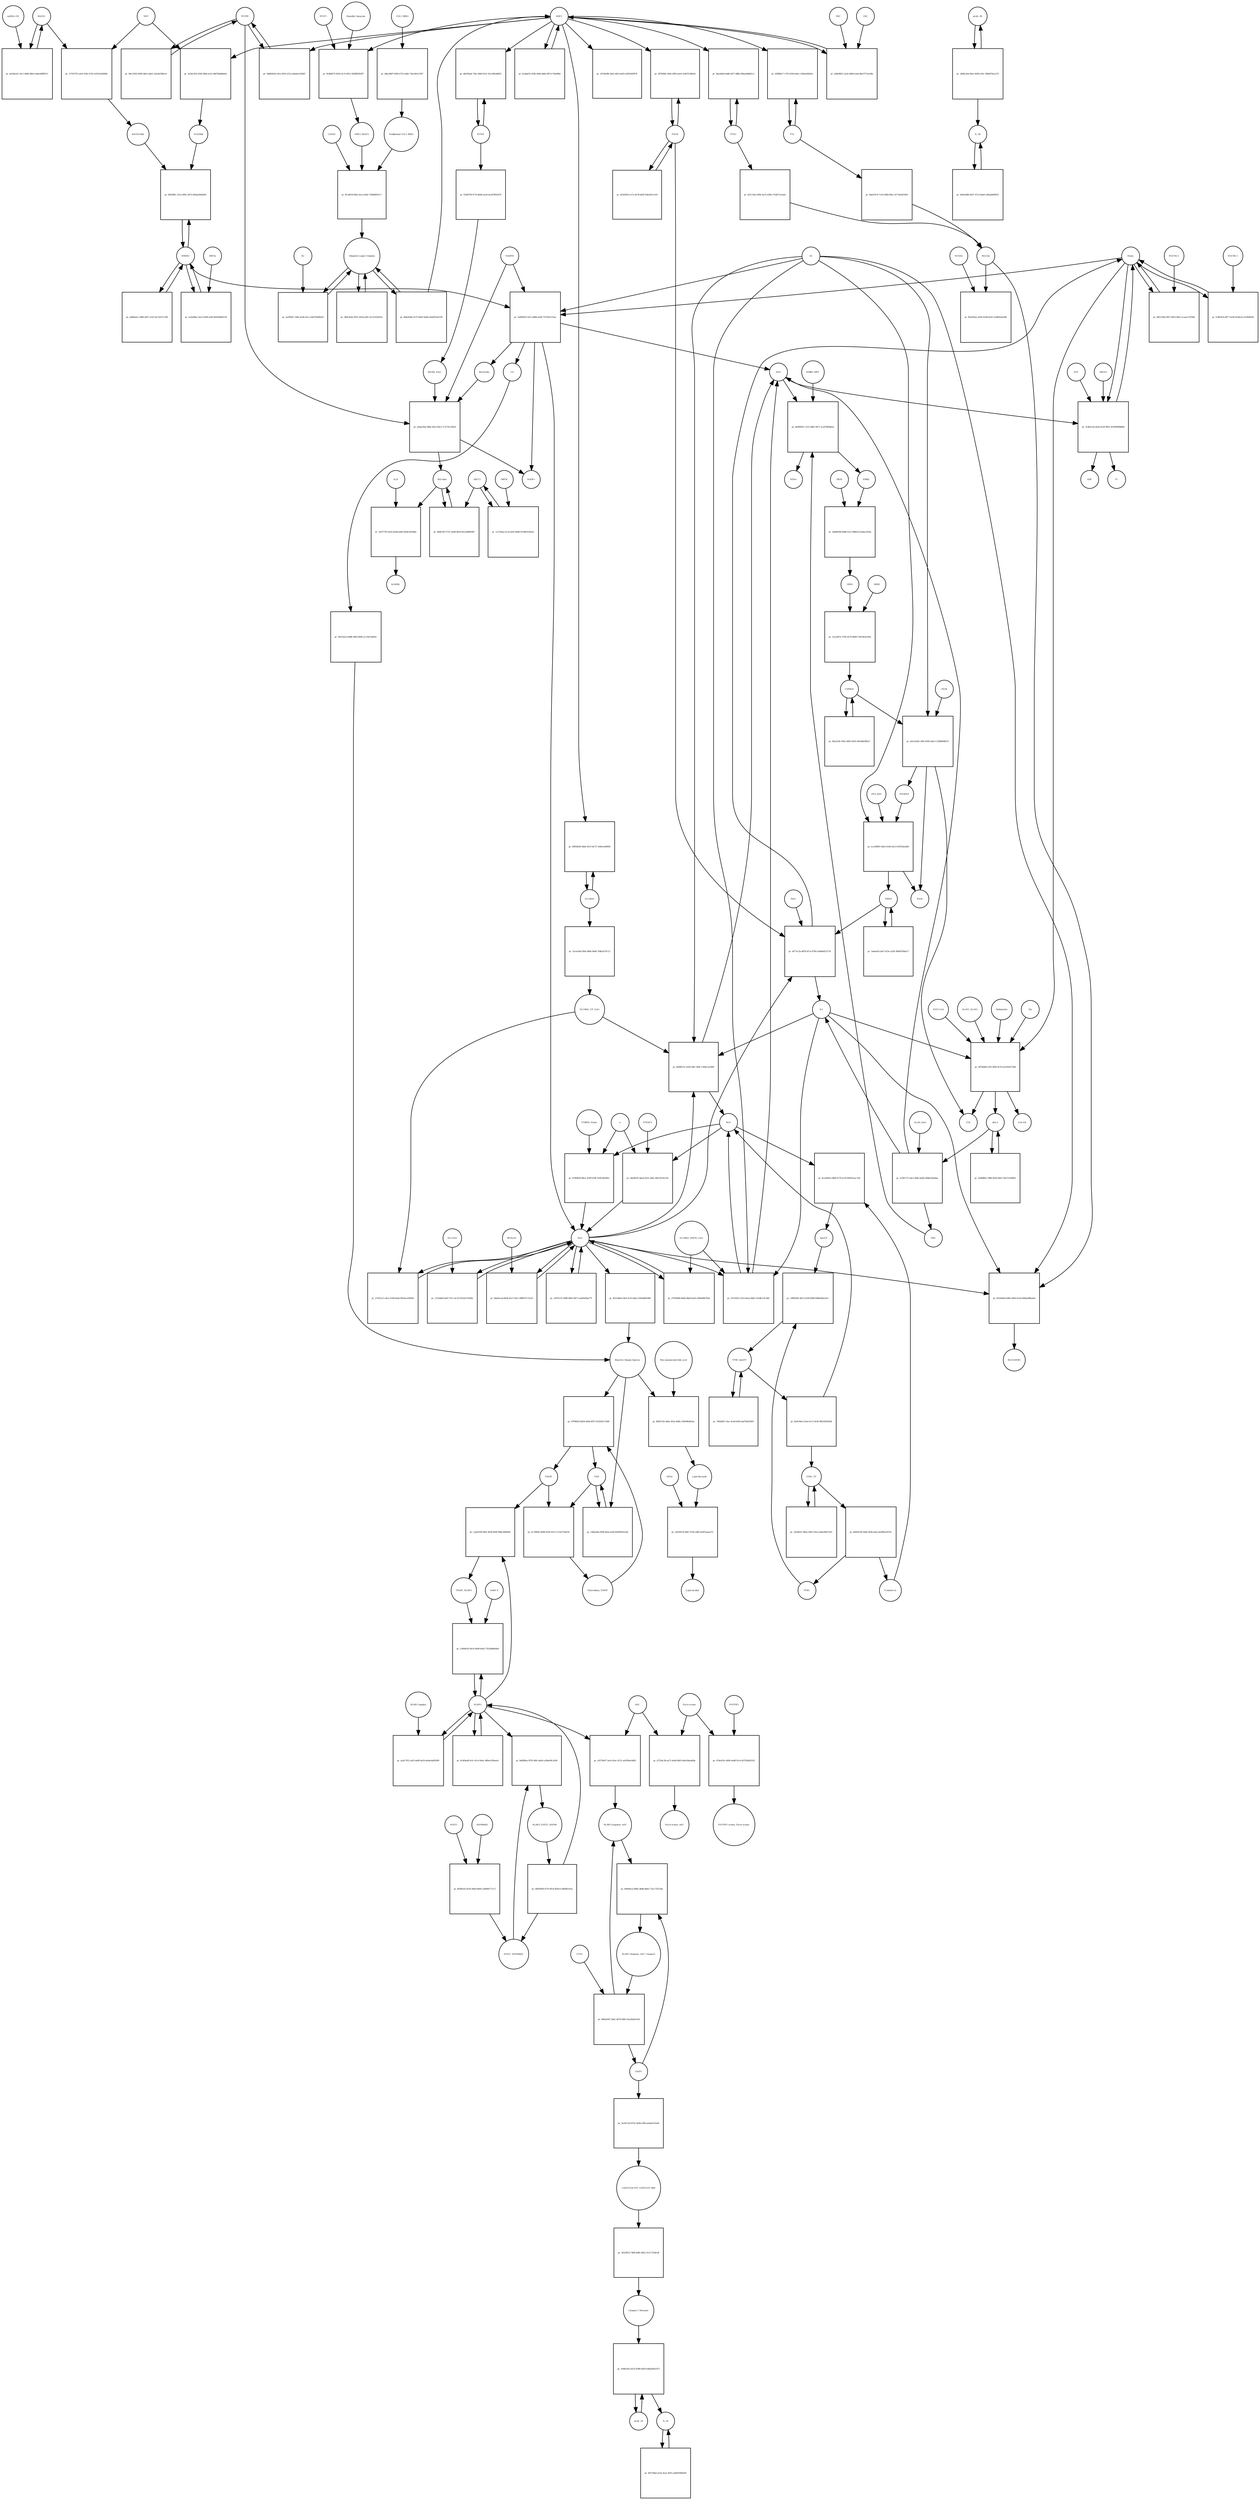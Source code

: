strict digraph  {
Heme [annotation="urn_miriam_obo.chebi_CHEBI%3A30413", bipartite=0, cls="simple chemical", fontsize=4, label=Heme, shape=circle];
"pr_1e600303-5e51-4d8d-ae06-7527fd1121ae" [annotation="", bipartite=1, cls=process, fontsize=4, label="pr_1e600303-5e51-4d8d-ae06-7527fd1121ae", shape=square];
Biliverdin [annotation="urn_miriam_obo.chebi_CHEBI%3A17033", bipartite=0, cls="simple chemical", fontsize=4, label=Biliverdin, shape=circle];
HMOX1 [annotation="", bipartite=0, cls=macromolecule, fontsize=4, label=HMOX1, shape=circle];
O2 [annotation="urn_miriam_obo.chebi_CHEBI%3A15379", bipartite=0, cls="simple chemical", fontsize=4, label=O2, shape=circle];
NADPH [annotation="urn_miriam_obo.chebi_CHEBI%3A16474", bipartite=0, cls="simple chemical", fontsize=4, label=NADPH, shape=circle];
H2O [annotation="urn_miriam_obo.chebi_CHEBI%3A15377", bipartite=0, cls="simple chemical", fontsize=4, label=H2O, shape=circle];
"Fe2+" [annotation="urn_miriam_obo.chebi_CHEBI%3A29033", bipartite=0, cls="simple chemical", fontsize=4, label="Fe2+", shape=circle];
"NADP+" [annotation="urn_miriam_obo.chebi_CHEBI%3A18009", bipartite=0, cls="simple chemical", fontsize=4, label="NADP+", shape=circle];
CO [annotation="urn_miriam_obo.chebi_CHEBI%3A17245", bipartite=0, cls="simple chemical", fontsize=4, label=CO, shape=circle];
"pr_0851559a-f827-4822-9d21-ecaea17616bf" [annotation="", bipartite=1, cls=process, fontsize=4, label="pr_0851559a-f827-4822-9d21-ecaea17616bf", shape=square];
"FLVCR1-2" [annotation=urn_miriam_uniprot_Q9Y5Y0, bipartite=0, cls=macromolecule, fontsize=4, label="FLVCR1-2", shape=circle];
"pr_a6aae3ba-9d9a-441e-9ee3-7c2714c19625" [annotation="", bipartite=1, cls=process, fontsize=4, label="pr_a6aae3ba-9d9a-441e-9ee3-7c2714c19625", shape=square];
Bilirubin [annotation="urn_miriam_obo.chebi_CHEBI%3A16990", bipartite=0, cls="simple chemical", fontsize=4, label=Bilirubin, shape=circle];
BLVRB [annotation=urn_miriam_uniprot_P30043, bipartite=0, cls=macromolecule, fontsize=4, label=BLVRB, shape=circle];
"BLVRA_Zn2+" [annotation="urn_miriam_obo.chebi_CHEBI%3A29805|urn_miriam_uniprot_P53004", bipartite=0, cls=complex, fontsize=4, label="BLVRA_Zn2+", shape=circle];
"pr_466fc0f3-575c-4a94-8924-83ca98b93f67" [annotation="", bipartite=1, cls=process, fontsize=4, label="pr_466fc0f3-575c-4a94-8924-83ca98b93f67", shape=square];
ABCC1 [annotation="", bipartite=0, cls=macromolecule, fontsize=4, label=ABCC1, shape=circle];
"pr_241f7792-6224-4e98-a64f-a5fde34249ba" [annotation="", bipartite=1, cls=process, fontsize=4, label="pr_241f7792-6224-4e98-a64f-a5fde34249ba", shape=square];
ALB [annotation=urn_miriam_uniprot_P02768, bipartite=0, cls=macromolecule, fontsize=4, label=ALB, shape=circle];
"ALB/BIL" [annotation="urn_miriam_uniprot_P02768|urn_miriam_obo.chebi_CHEBI%3A16990", bipartite=0, cls=complex, fontsize=4, label="ALB/BIL", shape=circle];
NRF2 [annotation="", bipartite=0, cls=macromolecule, fontsize=4, label=NRF2, shape=circle];
"pr_3a5b1304-1636-49ba-ae1e-4b67bddd9a8a" [annotation="", bipartite=1, cls=process, fontsize=4, label="pr_3a5b1304-1636-49ba-ae1e-4b67bddd9a8a", shape=square];
MAF [annotation=urn_miriam_uniprot_O75444, bipartite=0, cls=macromolecule, fontsize=4, label=MAF, shape=circle];
"Nrf2/Maf" [annotation="", bipartite=0, cls=complex, fontsize=4, label="Nrf2/Maf", shape=circle];
"pr_27183755-a3d1-439c-b74c-b102c642bf0b" [annotation="", bipartite=1, cls=process, fontsize=4, label="pr_27183755-a3d1-439c-b74c-b102c642bf0b", shape=square];
BACH1 [annotation=urn_miriam_uniprot_O14867, bipartite=0, cls=macromolecule, fontsize=4, label=BACH1, shape=circle];
"BACH1/Maf" [annotation="", bipartite=0, cls=complex, fontsize=4, label="BACH1/Maf", shape=circle];
"pr_ba59ae41-c0c1-4804-88ef-e0abc6896513" [annotation="", bipartite=1, cls=process, fontsize=4, label="pr_ba59ae41-c0c1-4804-88ef-e0abc6896513", shape=square];
"miRNA-155" [annotation=urn_miriam_ncbigene_406947, bipartite=0, cls="nucleic acid feature", fontsize=4, label="miRNA-155", shape=circle];
"pr_94f2df0c-321e-499c-b472-644ab394d260" [annotation="", bipartite=1, cls=process, fontsize=4, label="pr_94f2df0c-321e-499c-b472-644ab394d260", shape=square];
PRIN9 [annotation="urn_miriam_obo.chebi_CHEBI%3A15430", bipartite=0, cls="simple chemical", fontsize=4, label=PRIN9, shape=circle];
"pr_4f77e13a-d878-457a-8794-5e88a6012718" [annotation="", bipartite=1, cls=process, fontsize=4, label="pr_4f77e13a-d878-457a-8794-5e88a6012718", shape=square];
FECH [annotation=urn_miriam_uniprot_P22830, bipartite=0, cls=macromolecule, fontsize=4, label=FECH, shape=circle];
"Pb2+" [annotation="urn_miriam_obo.chebi_CHEBI%3A27889", bipartite=0, cls="simple chemical", fontsize=4, label="Pb2+", shape=circle];
"H+" [annotation="urn_miriam_obo.chebi_CHEBI%3A15378", bipartite=0, cls="simple chemical", fontsize=4, label="H+", shape=circle];
"SUCC-CoA" [annotation="urn_miriam_obo.chebi_CHEBI%3A57292", bipartite=0, cls="simple chemical", fontsize=4, label="SUCC-CoA", shape=circle];
"pr_067b4481-fef5-4f90-817b-ea5182f27208" [annotation="", bipartite=1, cls=process, fontsize=4, label="pr_067b4481-fef5-4f90-817b-ea5182f27208", shape=square];
dALA [annotation="urn_miriam_obo.chebi_CHEBI%3A356416", bipartite=0, cls="simple chemical", fontsize=4, label=dALA, shape=circle];
ALAS1_ALAS2 [annotation="urn_miriam_uniprot_P13196|urn_miriam_uniprot_P22557", bipartite=0, cls=complex, fontsize=4, label=ALAS1_ALAS2, shape=circle];
Panhematin [annotation="urn_miriam_obo.chebi_CHEBI%3A50385", bipartite=0, cls="simple chemical", fontsize=4, label=Panhematin, shape=circle];
Gly [annotation="urn_miriam_obo.chebi_CHEBI%3A57305", bipartite=0, cls="simple chemical", fontsize=4, label=Gly, shape=circle];
"CoA-SH" [annotation="urn_miriam_obo.chebi_CHEBI%3A15346", bipartite=0, cls="simple chemical", fontsize=4, label="CoA-SH", shape=circle];
CO2 [annotation="urn_miriam_obo.chebi_CHEBI%3A16526", bipartite=0, cls="simple chemical", fontsize=4, label=CO2, shape=circle];
"pr_81db8275-8563-4c7e-8f12-5828f0f502f7" [annotation="", bipartite=1, cls=process, fontsize=4, label="pr_81db8275-8563-4c7e-8f12-5828f0f502f7", shape=square];
KEAP1 [annotation=urn_miriam_uniprot_Q14145, bipartite=0, cls=macromolecule, fontsize=4, label=KEAP1, shape=circle];
NRF2_KEAP1 [annotation="urn_miriam_uniprot_Q14145|urn_miriam_uniprot_Q16236", bipartite=0, cls=complex, fontsize=4, label=NRF2_KEAP1, shape=circle];
"Dimethly fumarate" [annotation="urn_miriam_obo.chebi_CHEBI%3A76004", bipartite=0, cls="simple chemical", fontsize=4, label="Dimethly fumarate", shape=circle];
"Ubiquitin Ligase Complex" [annotation="urn_miriam_uniprot_Q14145|urn_miriam_uniprot_Q15843|urn_miriam_uniprot_Q13618|urn_miriam_uniprot_P62877|urn_miriam_uniprot_Q16236|urn_miriam_uniprot_P0CG48|urn_miriam_pubmed_19940261|urn_miriam_interpro_IPR000608", bipartite=0, cls=complex, fontsize=4, label="Ubiquitin Ligase Complex", shape=circle];
"pr_360c0e4e-0015-425d-a4f5-1ec3c025e61e" [annotation="", bipartite=1, cls=process, fontsize=4, label="pr_360c0e4e-0015-425d-a4f5-1ec3c025e61e", shape=square];
"pr_e1941727-adc5-4bfa-be4b-e94be2fab0aa" [annotation="", bipartite=1, cls=process, fontsize=4, label="pr_e1941727-adc5-4bfa-be4b-e94be2fab0aa", shape=square];
PBG [annotation="urn_miriam_obo.chebi_CHEBI%3A58126", bipartite=0, cls="simple chemical", fontsize=4, label=PBG, shape=circle];
"ALAD_Zn2+" [annotation="urn_miriam_uniprot_P13716|urn_miriam_obo.chebi_CHEBI%3A29105", bipartite=0, cls=complex, fontsize=4, label="ALAD_Zn2+", shape=circle];
"pr_8e808391-1515-4482-9471-2ca47840beee" [annotation="", bipartite=1, cls=process, fontsize=4, label="pr_8e808391-1515-4482-9471-2ca47840beee", shape=square];
HMBL [annotation="urn_miriam_obo.chebi_CHEBI%3A57845", bipartite=0, cls="simple chemical", fontsize=4, label=HMBL, shape=circle];
HMBS_DIPY [annotation="urn_miriam_obo.chebi_CHEBI%3A36319|urn_miriam_uniprot_P08397", bipartite=0, cls=complex, fontsize=4, label=HMBS_DIPY, shape=circle];
"NH4+" [annotation="urn_miriam_obo.chebi_CHEBI%3A28938", bipartite=0, cls="simple chemical", fontsize=4, label="NH4+", shape=circle];
"pr_2dd40548-09d8-41e1-88b8-b7a5dae1d18a" [annotation="", bipartite=1, cls=process, fontsize=4, label="pr_2dd40548-09d8-41e1-88b8-b7a5dae1d18a", shape=square];
URO3 [annotation="urn_miriam_obo.chebi_CHEBI%3A15437", bipartite=0, cls="simple chemical", fontsize=4, label=URO3, shape=circle];
UROS [annotation=urn_miriam_uniprot_P10746, bipartite=0, cls=macromolecule, fontsize=4, label=UROS, shape=circle];
"pr_21ac847e-379e-4e76-96d9-75623b3ce95a" [annotation="", bipartite=1, cls=process, fontsize=4, label="pr_21ac847e-379e-4e76-96d9-75623b3ce95a", shape=square];
COPRO3 [annotation="urn_miriam_obo.chebi_CHEBI%3A15439", bipartite=0, cls="simple chemical", fontsize=4, label=COPRO3, shape=circle];
UROD [annotation=urn_miriam_uniprot_P06132, bipartite=0, cls=macromolecule, fontsize=4, label=UROD, shape=circle];
"pr_eb1c624b-c464-4300-a4e5-c328d849b527" [annotation="", bipartite=1, cls=process, fontsize=4, label="pr_eb1c624b-c464-4300-a4e5-c328d849b527", shape=square];
PPGEN9 [annotation="urn_miriam_obo.chebi_CHEBI%3A15435", bipartite=0, cls="simple chemical", fontsize=4, label=PPGEN9, shape=circle];
CPOX [annotation=urn_miriam_uniprot_P36551, bipartite=0, cls=macromolecule, fontsize=4, label=CPOX, shape=circle];
H2O2 [annotation="urn_miriam_obo.chebi_CHEBI%3A16240", bipartite=0, cls="simple chemical", fontsize=4, label=H2O2, shape=circle];
"pr_ece36805-5be0-41d0-a9c2-fcff234ea0b0" [annotation="", bipartite=1, cls=process, fontsize=4, label="pr_ece36805-5be0-41d0-a9c2-fcff234ea0b0", shape=square];
PPO_FAD [annotation="urn_miriam_obo.chebi_CHEBI%3A16238|urn_miriam_uniprot_P50336", bipartite=0, cls=complex, fontsize=4, label=PPO_FAD, shape=circle];
"pr_dcdabf31-fd3b-4044-bd6a-807cc76e096d" [annotation="", bipartite=1, cls=process, fontsize=4, label="pr_dcdabf31-fd3b-4044-bd6a-807cc76e096d", shape=square];
"pr_3a0b8f6e-7988-402b-945f-7ba721ef0b02" [annotation="", bipartite=1, cls="uncertain process", fontsize=4, label="pr_3a0b8f6e-7988-402b-945f-7ba721ef0b02", shape=square];
"pr_f8a3a18c-f0d1-4661-b435-46cb8b24fb15" [annotation="", bipartite=1, cls="uncertain process", fontsize=4, label="pr_f8a3a18c-f0d1-4661-b435-46cb8b24fb15", shape=square];
"pr_3edeefef-fab7-415e-a256-30b90760da17" [annotation="", bipartite=1, cls="uncertain process", fontsize=4, label="pr_3edeefef-fab7-415e-a256-30b90760da17", shape=square];
"Poly-unsaturated fatty acid" [annotation="urn_miriam_obo.chebi_CHEBI%3A26208", bipartite=0, cls="simple chemical", fontsize=4, label="Poly-unsaturated fatty acid", shape=circle];
"pr_8fdd7c82-dd2e-435a-8d4f-e78e09b4d16a" [annotation="", bipartite=1, cls=process, fontsize=4, label="pr_8fdd7c82-dd2e-435a-8d4f-e78e09b4d16a", shape=square];
"Lipid Peroxide" [annotation="urn_miriam_obo.chebi_CHEBI%3A61051", bipartite=0, cls="simple chemical", fontsize=4, label="Lipid Peroxide", shape=circle];
"Reactive Oxygen Species" [annotation="urn_miriam_obo.chebi_CHEBI%3A26523", bipartite=0, cls="simple chemical", fontsize=4, label="Reactive Oxygen Species", shape=circle];
"pr_833260a6-b96e-4656-b1a6-64d4e98baa6a" [annotation="", bipartite=1, cls=process, fontsize=4, label="pr_833260a6-b96e-4656-b1a6-64d4e98baa6a", shape=square];
"Fe(3+)O(OH)" [annotation="urn_miriam_obo.chebi_CHEBI%3A78619", bipartite=0, cls="simple chemical", fontsize=4, label="Fe(3+)O(OH)", shape=circle];
Ferritin [annotation=urn_miriam_uniprot_P02794, bipartite=0, cls=complex, fontsize=4, label=Ferritin, shape=circle];
"pr_27d321a7-a4ca-47bd-8a4e-8654cee85661" [annotation="", bipartite=1, cls=process, fontsize=4, label="pr_27d321a7-a4ca-47bd-8a4e-8654cee85661", shape=square];
"SLC40A1_CP_Cu2+" [annotation="urn_miriam_uniprot_P00450|urn_miriam_uniprot_Q9NP59|urn_miriam_obo.chebi_CHEBI%3A29036", bipartite=0, cls=complex, fontsize=4, label="SLC40A1_CP_Cu2+", shape=circle];
"pr_b9d4913c-4194-4df1-928f-11fb4c2e1806" [annotation="", bipartite=1, cls=process, fontsize=4, label="pr_b9d4913c-4194-4df1-928f-11fb4c2e1806", shape=square];
"Fe3+" [annotation="urn_miriam_obo.chebi_CHEBI%3A29034", bipartite=0, cls="simple chemical", fontsize=4, label="Fe3+", shape=circle];
SLC40A1 [annotation=urn_miriam_ncbigene_30061, bipartite=0, cls="nucleic acid feature", fontsize=4, label=SLC40A1, shape=circle];
"pr_fd956428-4d0a-4515-be72-7eb8ce44f606" [annotation="", bipartite=1, cls=process, fontsize=4, label="pr_fd956428-4d0a-4515-be72-7eb8ce44f606", shape=square];
FTH1 [annotation=urn_miriam_ncbigene_2495, bipartite=0, cls="nucleic acid feature", fontsize=4, label=FTH1, shape=circle];
"pr_fbea4b40-6ddf-4d71-888a-984a2b8b63c2" [annotation="", bipartite=1, cls=process, fontsize=4, label="pr_fbea4b40-6ddf-4d71-888a-984a2b8b63c2", shape=square];
FTL [annotation=urn_miriam_ncbigene_2512, bipartite=0, cls="nucleic acid feature", fontsize=4, label=FTL, shape=circle];
"pr_d589fdc7-c793-4350-befa-c55bee9d2b3c" [annotation="", bipartite=1, cls=process, fontsize=4, label="pr_d589fdc7-c793-4350-befa-c55bee9d2b3c", shape=square];
"pr_d31135a5-0f0e-4a7f-a584-c7b3671a14a6" [annotation="", bipartite=1, cls=process, fontsize=4, label="pr_d31135a5-0f0e-4a7f-a584-c7b3671a14a6", shape=square];
"pr_44a01074-7c03-4d5b-80ec-d173dc6f3304" [annotation="", bipartite=1, cls=process, fontsize=4, label="pr_44a01074-7c03-4d5b-80ec-d173dc6f3304", shape=square];
"pr_df7bf48e-430e-40f0-aee0-3e467fc9bb10" [annotation="", bipartite=1, cls=process, fontsize=4, label="pr_df7bf48e-430e-40f0-aee0-3e467fc9bb10", shape=square];
"pr_af245093-a17a-4e78-be6f-f34ed35c1b1f" [annotation="", bipartite=1, cls=process, fontsize=4, label="pr_af245093-a17a-4e78-be6f-f34ed35c1b1f", shape=square];
"pr_ed8d5aa1-3d96-4057-a101-ba72ef7cc56f" [annotation="", bipartite=1, cls=process, fontsize=4, label="pr_ed8d5aa1-3d96-4057-a101-ba72ef7cc56f", shape=square];
BLVRA [annotation=urn_miriam_ncbigene_644, bipartite=0, cls="nucleic acid feature", fontsize=4, label=BLVRA, shape=circle];
"pr_4bb78aa6-7fdc-49fd-9221-02c2942dd655" [annotation="", bipartite=1, cls=process, fontsize=4, label="pr_4bb78aa6-7fdc-49fd-9221-02c2942dd655", shape=square];
"pr_6db8263d-1d1a-4010-a51a-a0a6ae1d2847" [annotation="", bipartite=1, cls=process, fontsize=4, label="pr_6db8263d-1d1a-4010-a51a-a0a6ae1d2847", shape=square];
"pr_9fe13502-d939-4be5-a8a2-1ab34cf6be1d" [annotation="", bipartite=1, cls=process, fontsize=4, label="pr_9fe13502-d939-4be5-a8a2-1ab34cf6be1d", shape=square];
"pr_f1b6970f-677d-4b9d-ae56-4c2d7f602470" [annotation="", bipartite=1, cls=process, fontsize=4, label="pr_f1b6970f-677d-4b9d-ae56-4c2d7f602470", shape=square];
"pr_1fcee59d-59b5-489e-8446-7fdbcb37fc12" [annotation="", bipartite=1, cls=process, fontsize=4, label="pr_1fcee59d-59b5-489e-8446-7fdbcb37fc12", shape=square];
"pr_95e505aa-e926-41dd-9cd3-1ed405efee88" [annotation="", bipartite=1, cls=process, fontsize=4, label="pr_95e505aa-e926-41dd-9cd3-1ed405efee88", shape=square];
NCOA4 [annotation=urn_miriam_uniprot_Q13772, bipartite=0, cls=macromolecule, fontsize=4, label=NCOA4, shape=circle];
"pr_b74f9d36-88ca-4768-b78f-332fcd5ef85c" [annotation="", bipartite=1, cls=process, fontsize=4, label="pr_b74f9d36-88ca-4768-b78f-332fcd5ef85c", shape=square];
CYBRD1_Heme [annotation="urn_miriam_uniprot_Q53TN4|urn_miriam_obo.chebi_CHEBI%3A30413", bipartite=0, cls=complex, fontsize=4, label=CYBRD1_Heme, shape=circle];
"e-" [annotation="urn_miriam_obo.chebi_CHEBI%3A10545", bipartite=0, cls="simple chemical", fontsize=4, label="e-", shape=circle];
"pr_11f3abb4-be87-47cc-bc33-f51b3e74184a" [annotation="", bipartite=1, cls=process, fontsize=4, label="pr_11f3abb4-be87-47cc-bc33-f51b3e74184a", shape=square];
SLC11A2 [annotation=urn_miriam_uniprot_P49281, bipartite=0, cls=macromolecule, fontsize=4, label=SLC11A2, shape=circle];
"pr_20e9267d-44b7-4762-a0f6-eb3f3a2aae7e" [annotation="", bipartite=1, cls=process, fontsize=4, label="pr_20e9267d-44b7-4762-a0f6-eb3f3a2aae7e", shape=square];
"Lipid alcohol" [annotation="urn_miriam_obo.chebi_CHEBI%3A24026", bipartite=0, cls="simple chemical", fontsize=4, label="Lipid alcohol", shape=circle];
GPX4 [annotation=urn_miriam_uniprot_P36969, bipartite=0, cls=macromolecule, fontsize=4, label=GPX4, shape=circle];
"pr_ac0a98e2-3a22-4549-a26f-9eb2fd940159" [annotation="", bipartite=1, cls=process, fontsize=4, label="pr_ac0a98e2-3a22-4549-a26f-9eb2fd940159", shape=square];
ORF3a [annotation="urn_miriam_uniprot_P0DTC3|urn_miriam_taxonomy_2697049", bipartite=0, cls=macromolecule, fontsize=4, label=ORF3a, shape=circle];
"pr_852148a6-54ef-4135-bda5-250ebd81f48f" [annotation="", bipartite=1, cls=process, fontsize=4, label="pr_852148a6-54ef-4135-bda5-250ebd81f48f", shape=square];
"pr_1c57ebea-fcc8-4e92-b649-915663195b1e" [annotation="", bipartite=1, cls=process, fontsize=4, label="pr_1c57ebea-fcc8-4e92-b649-915663195b1e", shape=square];
ORF9c [annotation=urn_miriam_taxonomy_2697049, bipartite=0, cls=macromolecule, fontsize=4, label=ORF9c, shape=circle];
CUL3_RBX1 [annotation="urn_miriam_uniprot_Q13618|urn_miriam_uniprot_P62877", bipartite=0, cls=complex, fontsize=4, label=CUL3_RBX1, shape=circle];
"pr_b8ac9b97-0f49-4735-ad4e-74acd91e7507" [annotation="", bipartite=1, cls=process, fontsize=4, label="pr_b8ac9b97-0f49-4735-ad4e-74acd91e7507", shape=square];
"Neddylated CUL3_RBX1" [annotation="urn_miriam_uniprot_Q15843|urn_miriam_uniprot_Q13618|urn_miriam_uniprot_P62877", bipartite=0, cls=complex, fontsize=4, label="Neddylated CUL3_RBX1", shape=circle];
"pr_e97d438b-5be3-4faf-a0d3-e29f10d2ff78" [annotation="", bipartite=1, cls=process, fontsize=4, label="pr_e97d438b-5be3-4faf-a0d3-e29f10d2ff78", shape=square];
"pr_ffc4df18-0bfe-43ca-b3d2-756b80f5f1c7" [annotation="", bipartite=1, cls=process, fontsize=4, label="pr_ffc4df18-0bfe-43ca-b3d2-756b80f5f1c7", shape=square];
CAND1 [annotation=urn_miriam_uniprot_Q86VP6, bipartite=0, cls=macromolecule, fontsize=4, label=CAND1, shape=circle];
E2 [annotation=urn_miriam_interpro_IPR000608, bipartite=0, cls=macromolecule, fontsize=4, label=E2, shape=circle];
"pr_ea1ffdd7-149a-4e36-9cec-fad576208a50" [annotation="", bipartite=1, cls=process, fontsize=4, label="pr_ea1ffdd7-149a-4e36-9cec-fad576208a50", shape=square];
"pr_a0be0822-2a24-4606-a3ab-8be3772ac98a" [annotation="", bipartite=1, cls=process, fontsize=4, label="pr_a0be0822-2a24-4606-a3ab-8be3772ac98a", shape=square];
PKC [annotation="urn_miriam_pubmed_12198130|urn_miriam_interpro_IPR012233", bipartite=0, cls=macromolecule, fontsize=4, label=PKC, shape=circle];
CK2 [annotation="", bipartite=0, cls=macromolecule, fontsize=4, label=CK2, shape=circle];
"pr_5c8f03c6-9677-4c00-9cb8-bcc5cf606e00" [annotation="", bipartite=1, cls=process, fontsize=4, label="pr_5c8f03c6-9677-4c00-9cb8-bcc5cf606e00", shape=square];
"FLVCR1-1" [annotation=urn_miriam_uniprot_Q9Y5Y0, bipartite=0, cls=macromolecule, fontsize=4, label="FLVCR1-1", shape=circle];
"pr_514b5ca9-a42d-4e29-965c-85309949884d" [annotation="", bipartite=1, cls=process, fontsize=4, label="pr_514b5ca9-a42d-4e29-965c-85309949884d", shape=square];
ABCG2 [annotation=urn_miriam_uniprot_Q9UNQ0, bipartite=0, cls="macromolecule multimer", fontsize=4, label=ABCG2, shape=circle];
ATP [annotation="urn_miriam_obo.chebi_CHEBI%3A30616", bipartite=0, cls="simple chemical", fontsize=4, label=ATP, shape=circle];
Pi [annotation="urn_miriam_obo.chebi_CHEBI%3A18367", bipartite=0, cls="simple chemical", fontsize=4, label=Pi, shape=circle];
ADP [annotation="urn_miriam_obo.chebi_CHEBI%3A456216", bipartite=0, cls="simple chemical", fontsize=4, label=ADP, shape=circle];
"pr_37505d68-0bd4-48a8-b3e0-ef00e86b79ed" [annotation="", bipartite=1, cls=process, fontsize=4, label="pr_37505d68-0bd4-48a8-b3e0-ef00e86b79ed", shape=square];
"SLC40A1_HEPH_Cu2+" [annotation="urn_miriam_uniprot_Q9BQS7|urn_miriam_uniprot_Q9NP59|urn_miriam_obo.chebi_CHEBI%3A28694", bipartite=0, cls=complex, fontsize=4, label="SLC40A1_HEPH_Cu2+", shape=circle];
"pr_07e35f22-33c0-4eae-bb62-325db1c0c3b0" [annotation="", bipartite=1, cls=process, fontsize=4, label="pr_07e35f22-33c0-4eae-bb62-325db1c0c3b0", shape=square];
"pr_6ce2b95a-0480-4770-ac5f-f95831eac7a8" [annotation="", bipartite=1, cls=process, fontsize=4, label="pr_6ce2b95a-0480-4770-ac5f-f95831eac7a8", shape=square];
Transferrin [annotation=urn_miriam_uniprot_P02787, bipartite=0, cls=macromolecule, fontsize=4, label=Transferrin, shape=circle];
holoTF [annotation="urn_miriam_uniprot_P02787|urn_miriam_obo.chebi_CHEBI%3A29034", bipartite=0, cls=complex, fontsize=4, label=holoTF, shape=circle];
TFRC [annotation=urn_miriam_uniprot_P02786, bipartite=0, cls="macromolecule multimer", fontsize=4, label=TFRC, shape=circle];
"pr_c89f43b5-4d15-4339-83b8-64b6d3ba24c1" [annotation="", bipartite=1, cls=process, fontsize=4, label="pr_c89f43b5-4d15-4339-83b8-64b6d3ba24c1", shape=square];
TFRC_holoTF [annotation="urn_miriam_uniprot_P02787|urn_miriam_obo.chebi_CHEBI%3A29034|urn_miriam_uniprot_P02786", bipartite=0, cls=complex, fontsize=4, label=TFRC_holoTF, shape=circle];
"pr_70fab0f3-14ac-4c9d-b924-da47be81f4f1" [annotation="", bipartite=1, cls=process, fontsize=4, label="pr_70fab0f3-14ac-4c9d-b924-da47be81f4f1", shape=square];
"pr_8e9109a5-25a4-4c11-8cfb-09632f5b54fd" [annotation="", bipartite=1, cls=process, fontsize=4, label="pr_8e9109a5-25a4-4c11-8cfb-09632f5b54fd", shape=square];
TFRC_TF [annotation="urn_miriam_uniprot_P02787|urn_miriam_uniprot_P02786", bipartite=0, cls=complex, fontsize=4, label=TFRC_TF, shape=circle];
"pr_3be961f2-8aad-4521-a6b1-90a7efc9a7e8" [annotation="", bipartite=1, cls=process, fontsize=4, label="pr_3be961f2-8aad-4521-a6b1-90a7efc9a7e8", shape=square];
STEAP3 [annotation=urn_miriam_uniprot_Q658P3, bipartite=0, cls=macromolecule, fontsize=4, label=STEAP3, shape=circle];
"pr_bda9ecad-6b5b-41a7-92e1-698875172a19" [annotation="", bipartite=1, cls=process, fontsize=4, label="pr_bda9ecad-6b5b-41a7-92e1-698875172a19", shape=square];
MCOLN1 [annotation=urn_miriam_uniprot_Q9GZU1, bipartite=0, cls=macromolecule, fontsize=4, label=MCOLN1, shape=circle];
"pr_c9f74115-9388-4d05-9d71-eeb2643ba77f" [annotation="", bipartite=1, cls=process, fontsize=4, label="pr_c9f74115-9388-4d05-9d71-eeb2643ba77f", shape=square];
"pr_52e0feb7-982a-449c-93c0-a40a39b575d7" [annotation="", bipartite=1, cls=process, fontsize=4, label="pr_52e0feb7-982a-449c-93c0-a40a39b575d7", shape=square];
"pr_b4005106-2b9a-493b-b2ea-6e4f85a547b1" [annotation="", bipartite=1, cls=process, fontsize=4, label="pr_b4005106-2b9a-493b-b2ea-6e4f85a547b1", shape=square];
"pr_0b4e428a-4175-4b93-9add-c8a8291eb736" [annotation="", bipartite=1, cls=process, fontsize=4, label="pr_0b4e428a-4175-4b93-9add-c8a8291eb736", shape=square];
Thioredoxin_TXNIP [annotation="urn_miriam_uniprot_P10599|urn_miriam_uniprot_Q9H3M7", bipartite=0, cls=complex, fontsize=4, label=Thioredoxin_TXNIP, shape=circle];
"pr_97f96618-8d29-462d-8f37-b12030113349" [annotation="", bipartite=1, cls=process, fontsize=4, label="pr_97f96618-8d29-462d-8f37-b12030113349", shape=square];
TXNIP [annotation=urn_miriam_uniprot_Q9H3M7, bipartite=0, cls=macromolecule, fontsize=4, label=TXNIP, shape=circle];
TXN [annotation=urn_miriam_uniprot_P10599, bipartite=0, cls=macromolecule, fontsize=4, label=TXN, shape=circle];
NLRP3 [annotation=urn_miriam_uniprot_Q96P20, bipartite=0, cls=macromolecule, fontsize=4, label=NLRP3, shape=circle];
"pr_aa9c7912-aef3-4d40-ba50-da9ee4e85699" [annotation="", bipartite=1, cls=process, fontsize=4, label="pr_aa9c7912-aef3-4d40-ba50-da9ee4e85699", shape=square];
"Nf-KB Complex" [annotation="urn_miriam_uniprot_P19838|urn_miriam_uniprot_Q04206|urn_miriam_uniprot_Q00653", bipartite=0, cls=complex, fontsize=4, label="Nf-KB Complex", shape=circle];
"pr_6c4fba48-0cfc-41c4-9a4c-489ec629eee6" [annotation="", bipartite=1, cls=process, fontsize=4, label="pr_6c4fba48-0cfc-41c4-9a4c-489ec629eee6", shape=square];
"pr_c00ad24a-f606-4fab-a558-bd2992f2a5d2" [annotation="", bipartite=1, cls=process, fontsize=4, label="pr_c00ad24a-f606-4fab-a558-bd2992f2a5d2", shape=square];
"pr_5c7d9f4e-6048-4554-9212-e71a0710b1fb" [annotation="", bipartite=1, cls=process, fontsize=4, label="pr_5c7d9f4e-6048-4554-9212-e71a0710b1fb", shape=square];
HSP90AB1 [annotation=urn_miriam_uniprot_P08238, bipartite=0, cls=macromolecule, fontsize=4, label=HSP90AB1, shape=circle];
"pr_8f3b0cb2-8145-4ba9-8b0f-ca9699177c13" [annotation="", bipartite=1, cls=process, fontsize=4, label="pr_8f3b0cb2-8145-4ba9-8b0f-ca9699177c13", shape=square];
SUGT1 [annotation=urn_miriam_uniprot_Q9Y2Z0, bipartite=0, cls=macromolecule, fontsize=4, label=SUGT1, shape=circle];
SUGT1_HSP90AB1 [annotation="urn_miriam_uniprot_P08238|urn_miriam_uniprot_Q9Y2Z0", bipartite=0, cls=complex, fontsize=4, label=SUGT1_HSP90AB1, shape=circle];
"pr_bdfdf8aa-8783-46fc-bda9-a18be09c2e98" [annotation="", bipartite=1, cls=process, fontsize=4, label="pr_bdfdf8aa-8783-46fc-bda9-a18be09c2e98", shape=square];
NLRP3_SUGT1_HSP90 [annotation="urn_miriam_uniprot_P08238|urn_miriam_uniprot_Q96P20|urn_miriam_uniprot_Q9Y2Z0", bipartite=0, cls=complex, fontsize=4, label=NLRP3_SUGT1_HSP90, shape=circle];
"pr_1aa83100-9fdc-4036-856f-f9f6a3b4f0d9" [annotation="", bipartite=1, cls=process, fontsize=4, label="pr_1aa83100-9fdc-4036-856f-f9f6a3b4f0d9", shape=square];
TXNIP_NLRP3 [annotation="urn_miriam_uniprot_Q9H3M7|urn_miriam_uniprot_Q96P20", bipartite=0, cls=complex, fontsize=4, label=TXNIP_NLRP3, shape=circle];
"pr_c6579a97-3ec6-45ac-8121-a41f69acb882" [annotation="", bipartite=1, cls=process, fontsize=4, label="pr_c6579a97-3ec6-45ac-8121-a41f69acb882", shape=square];
ASC [annotation=urn_miriam_uniprot_Q9ULZ3, bipartite=0, cls=macromolecule, fontsize=4, label=ASC, shape=circle];
"NLRP3 oligomer_ASC" [annotation="urn_miriam_uniprot_Q9ULZ3|urn_miriam_obo.chebi_CHEBI%3A36080", bipartite=0, cls=complex, fontsize=4, label="NLRP3 oligomer_ASC", shape=circle];
"pr_0449d1a2-88b2-46db-bbb5-71ac17f2126e" [annotation="", bipartite=1, cls=process, fontsize=4, label="pr_0449d1a2-88b2-46db-bbb5-71ac17f2126e", shape=square];
CASP1 [annotation=urn_miriam_uniprot_P29466, bipartite=0, cls=macromolecule, fontsize=4, label=CASP1, shape=circle];
"NLRP3 oligomer_ASC_Caspase1" [annotation="urn_miriam_uniprot_P29466|urn_miriam_uniprot_Q9ULZ3", bipartite=0, cls=complex, fontsize=4, label="NLRP3 oligomer_ASC_Caspase1", shape=circle];
"pr_d7334c38-aa72-4a6d-bb93-46e43deebfda" [annotation="", bipartite=1, cls=process, fontsize=4, label="pr_d7334c38-aa72-4a6d-bb93-46e43deebfda", shape=square];
"Pyrin trimer" [annotation=urn_miriam_uniprot_O15553, bipartite=0, cls=complex, fontsize=4, label="Pyrin trimer", shape=circle];
"Pyrin trimer_ASC" [annotation="urn_miriam_uniprot_O15553|urn_miriam_uniprot_Q9ULZ3", bipartite=0, cls=complex, fontsize=4, label="Pyrin trimer_ASC", shape=circle];
"pr_47de019c-b696-4ad8-91c4-837b3fdd2142" [annotation="", bipartite=1, cls=process, fontsize=4, label="pr_47de019c-b696-4ad8-91c4-837b3fdd2142", shape=square];
PSTPIP1 [annotation=urn_miriam_uniprot_O43586, bipartite=0, cls="macromolecule multimer", fontsize=4, label=PSTPIP1, shape=circle];
"PSTPIP1 trimer_Pyrin trimer" [annotation="urn_miriam_uniprot_O15553|urn_miriam_uniprot_O43586", bipartite=0, cls=complex, fontsize=4, label="PSTPIP1 trimer_Pyrin trimer", shape=circle];
"pr_6d65e9d7-2bd1-4b79-b981-9eea9a8c02ef" [annotation="", bipartite=1, cls=process, fontsize=4, label="pr_6d65e9d7-2bd1-4b79-b981-9eea9a8c02ef", shape=square];
CTSG [annotation=urn_miriam_uniprot_P08311, bipartite=0, cls=macromolecule, fontsize=4, label=CTSG, shape=circle];
"pr_5e5017a0-87e5-4e9b-936f-aebafe1f1b20" [annotation="", bipartite=1, cls=process, fontsize=4, label="pr_5e5017a0-87e5-4e9b-936f-aebafe1f1b20", shape=square];
"CASP1(120-197)_CASP1(317-404)" [annotation=urn_miriam_uniprot_P29466, bipartite=0, cls=complex, fontsize=4, label="CASP1(120-197)_CASP1(317-404)", shape=circle];
"pr_26520f53-7868-4d6f-a002-313c7333dc6f" [annotation="", bipartite=1, cls=process, fontsize=4, label="pr_26520f53-7868-4d6f-a002-313c7333dc6f", shape=square];
"Caspase-1 Tetramer" [annotation=urn_miriam_uniprot_P29466, bipartite=0, cls="complex multimer", fontsize=4, label="Caspase-1 Tetramer", shape=circle];
"proIL-1B" [annotation=urn_miriam_uniprot_P01584, bipartite=0, cls=macromolecule, fontsize=4, label="proIL-1B", shape=circle];
"pr_2d08c2b4-0fae-4580-a16c-388447b2ca74" [annotation="", bipartite=1, cls=process, fontsize=4, label="pr_2d08c2b4-0fae-4580-a16c-388447b2ca74", shape=square];
"IL-1B" [annotation=urn_miriam_uniprot_P01584, bipartite=0, cls=macromolecule, fontsize=4, label="IL-1B", shape=circle];
"pr_0e8e5d6b-4627-47ce-8eb4-149aa8494f25" [annotation="", bipartite=1, cls="omitted process", fontsize=4, label="pr_0e8e5d6b-4627-47ce-8eb4-149aa8494f25", shape=square];
"pr_c5b94c83-9ac8-4e89-beb2-7552d4b4b4a9" [annotation="", bipartite=1, cls=process, fontsize=4, label="pr_c5b94c83-9ac8-4e89-beb2-7552d4b4b4a9", shape=square];
"SARS E" [annotation=urn_miriam_uniprot_P59637, bipartite=0, cls=macromolecule, fontsize=4, label="SARS E", shape=circle];
"proIL-18" [annotation=urn_miriam_uniprot_Q14116, bipartite=0, cls=macromolecule, fontsize=4, label="proIL-18", shape=circle];
"pr_9348c45e-d233-4586-b029-e4ba0e83c871" [annotation="", bipartite=1, cls=process, fontsize=4, label="pr_9348c45e-d233-4586-b029-e4ba0e83c871", shape=square];
"IL-18" [annotation=urn_miriam_uniprot_Q14116, bipartite=0, cls=macromolecule, fontsize=4, label="IL-18", shape=circle];
"pr_d017ddef-ae3a-4aa1-82f2-aab650389e40" [annotation="", bipartite=1, cls="omitted process", fontsize=4, label="pr_d017ddef-ae3a-4aa1-82f2-aab650389e40", shape=square];
"pr_00233a22-b086-4683-8f4b-2c13421de061" [annotation="", bipartite=1, cls=process, fontsize=4, label="pr_00233a22-b086-4683-8f4b-2c13421de061", shape=square];
"pr_fd856958-f379-4014-9f28-fc3d0085161a" [annotation="", bipartite=1, cls=process, fontsize=4, label="pr_fd856958-f379-4014-9f28-fc3d0085161a", shape=square];
Heme -> "pr_1e600303-5e51-4d8d-ae06-7527fd1121ae"  [annotation="", interaction_type=consumption];
Heme -> "pr_0851559a-f827-4822-9d21-ecaea17616bf"  [annotation="", interaction_type=consumption];
Heme -> "pr_067b4481-fef5-4f90-817b-ea5182f27208"  [annotation=urn_miriam_pubmed_25446301, interaction_type=inhibition];
Heme -> "pr_5c8f03c6-9677-4c00-9cb8-bcc5cf606e00"  [annotation="", interaction_type=consumption];
Heme -> "pr_514b5ca9-a42d-4e29-965c-85309949884d"  [annotation="", interaction_type=consumption];
"pr_1e600303-5e51-4d8d-ae06-7527fd1121ae" -> Biliverdin  [annotation="", interaction_type=production];
"pr_1e600303-5e51-4d8d-ae06-7527fd1121ae" -> H2O  [annotation="", interaction_type=production];
"pr_1e600303-5e51-4d8d-ae06-7527fd1121ae" -> "Fe2+"  [annotation="", interaction_type=production];
"pr_1e600303-5e51-4d8d-ae06-7527fd1121ae" -> "NADP+"  [annotation="", interaction_type=production];
"pr_1e600303-5e51-4d8d-ae06-7527fd1121ae" -> CO  [annotation="", interaction_type=production];
Biliverdin -> "pr_a6aae3ba-9d9a-441e-9ee3-7c2714c19625"  [annotation="", interaction_type=consumption];
HMOX1 -> "pr_1e600303-5e51-4d8d-ae06-7527fd1121ae"  [annotation="", interaction_type=catalysis];
HMOX1 -> "pr_94f2df0c-321e-499c-b472-644ab394d260"  [annotation="", interaction_type=consumption];
HMOX1 -> "pr_ed8d5aa1-3d96-4057-a101-ba72ef7cc56f"  [annotation="", interaction_type=consumption];
HMOX1 -> "pr_ac0a98e2-3a22-4549-a26f-9eb2fd940159"  [annotation="", interaction_type=consumption];
O2 -> "pr_1e600303-5e51-4d8d-ae06-7527fd1121ae"  [annotation="", interaction_type=consumption];
O2 -> "pr_eb1c624b-c464-4300-a4e5-c328d849b527"  [annotation="", interaction_type=consumption];
O2 -> "pr_ece36805-5be0-41d0-a9c2-fcff234ea0b0"  [annotation="", interaction_type=consumption];
O2 -> "pr_833260a6-b96e-4656-b1a6-64d4e98baa6a"  [annotation="", interaction_type=consumption];
O2 -> "pr_b9d4913c-4194-4df1-928f-11fb4c2e1806"  [annotation="", interaction_type=consumption];
O2 -> "pr_07e35f22-33c0-4eae-bb62-325db1c0c3b0"  [annotation="", interaction_type=consumption];
NADPH -> "pr_1e600303-5e51-4d8d-ae06-7527fd1121ae"  [annotation="", interaction_type=consumption];
NADPH -> "pr_a6aae3ba-9d9a-441e-9ee3-7c2714c19625"  [annotation="", interaction_type=consumption];
H2O -> "pr_8e808391-1515-4482-9471-2ca47840beee"  [annotation="", interaction_type=consumption];
H2O -> "pr_514b5ca9-a42d-4e29-965c-85309949884d"  [annotation="", interaction_type=consumption];
"Fe2+" -> "pr_4f77e13a-d878-457a-8794-5e88a6012718"  [annotation="", interaction_type=consumption];
"Fe2+" -> "pr_833260a6-b96e-4656-b1a6-64d4e98baa6a"  [annotation="", interaction_type=consumption];
"Fe2+" -> "pr_27d321a7-a4ca-47bd-8a4e-8654cee85661"  [annotation="", interaction_type=consumption];
"Fe2+" -> "pr_b9d4913c-4194-4df1-928f-11fb4c2e1806"  [annotation="", interaction_type=consumption];
"Fe2+" -> "pr_11f3abb4-be87-47cc-bc33-f51b3e74184a"  [annotation="", interaction_type=consumption];
"Fe2+" -> "pr_852148a6-54ef-4135-bda5-250ebd81f48f"  [annotation="urn_miriam_pubmed_26794443|urn_miriam_pubmed_30692038", interaction_type=catalysis];
"Fe2+" -> "pr_37505d68-0bd4-48a8-b3e0-ef00e86b79ed"  [annotation="", interaction_type=consumption];
"Fe2+" -> "pr_07e35f22-33c0-4eae-bb62-325db1c0c3b0"  [annotation="", interaction_type=consumption];
"Fe2+" -> "pr_bda9ecad-6b5b-41a7-92e1-698875172a19"  [annotation="", interaction_type=consumption];
"Fe2+" -> "pr_c9f74115-9388-4d05-9d71-eeb2643ba77f"  [annotation="", interaction_type=consumption];
CO -> "pr_00233a22-b086-4683-8f4b-2c13421de061"  [annotation="urn_miriam_pubmed_28356568|urn_miriam_pubmed_25770182", interaction_type=inhibition];
"pr_0851559a-f827-4822-9d21-ecaea17616bf" -> Heme  [annotation="", interaction_type=production];
"FLVCR1-2" -> "pr_0851559a-f827-4822-9d21-ecaea17616bf"  [annotation="", interaction_type=catalysis];
"pr_a6aae3ba-9d9a-441e-9ee3-7c2714c19625" -> Bilirubin  [annotation="", interaction_type=production];
"pr_a6aae3ba-9d9a-441e-9ee3-7c2714c19625" -> "NADP+"  [annotation="", interaction_type=production];
Bilirubin -> "pr_466fc0f3-575c-4a94-8924-83ca98b93f67"  [annotation="", interaction_type=consumption];
Bilirubin -> "pr_241f7792-6224-4e98-a64f-a5fde34249ba"  [annotation="", interaction_type=consumption];
BLVRB -> "pr_a6aae3ba-9d9a-441e-9ee3-7c2714c19625"  [annotation="", interaction_type=catalysis];
BLVRB -> "pr_6db8263d-1d1a-4010-a51a-a0a6ae1d2847"  [annotation="", interaction_type=consumption];
BLVRB -> "pr_9fe13502-d939-4be5-a8a2-1ab34cf6be1d"  [annotation="", interaction_type=consumption];
"BLVRA_Zn2+" -> "pr_a6aae3ba-9d9a-441e-9ee3-7c2714c19625"  [annotation="", interaction_type=catalysis];
"pr_466fc0f3-575c-4a94-8924-83ca98b93f67" -> Bilirubin  [annotation="", interaction_type=production];
ABCC1 -> "pr_466fc0f3-575c-4a94-8924-83ca98b93f67"  [annotation="", interaction_type=catalysis];
ABCC1 -> "pr_1c57ebea-fcc8-4e92-b649-915663195b1e"  [annotation="", interaction_type=consumption];
"pr_241f7792-6224-4e98-a64f-a5fde34249ba" -> "ALB/BIL"  [annotation="", interaction_type=production];
ALB -> "pr_241f7792-6224-4e98-a64f-a5fde34249ba"  [annotation="", interaction_type=consumption];
NRF2 -> "pr_3a5b1304-1636-49ba-ae1e-4b67bddd9a8a"  [annotation="", interaction_type=consumption];
NRF2 -> "pr_81db8275-8563-4c7e-8f12-5828f0f502f7"  [annotation="", interaction_type=consumption];
NRF2 -> "pr_dcdabf31-fd3b-4044-bd6a-807cc76e096d"  [annotation="", interaction_type=consumption];
NRF2 -> "pr_fd956428-4d0a-4515-be72-7eb8ce44f606"  [annotation=urn_miriam_pubmed_30692038, interaction_type=catalysis];
NRF2 -> "pr_fbea4b40-6ddf-4d71-888a-984a2b8b63c2"  [annotation=urn_miriam_pubmed_30692038, interaction_type=catalysis];
NRF2 -> "pr_d589fdc7-c793-4350-befa-c55bee9d2b3c"  [annotation=urn_miriam_pubmed_30692038, interaction_type=catalysis];
NRF2 -> "pr_df7bf48e-430e-40f0-aee0-3e467fc9bb10"  [annotation="urn_miriam_pubmed_30692038|urn_miriam_pubmed_23766848", interaction_type=catalysis];
NRF2 -> "pr_4bb78aa6-7fdc-49fd-9221-02c2942dd655"  [annotation=urn_miriam_pubmed_30692038, interaction_type=catalysis];
NRF2 -> "pr_6db8263d-1d1a-4010-a51a-a0a6ae1d2847"  [annotation=urn_miriam_pubmed_30692038, interaction_type=catalysis];
NRF2 -> "pr_e97d438b-5be3-4faf-a0d3-e29f10d2ff78"  [annotation="", interaction_type=consumption];
NRF2 -> "pr_a0be0822-2a24-4606-a3ab-8be3772ac98a"  [annotation="", interaction_type=consumption];
"pr_3a5b1304-1636-49ba-ae1e-4b67bddd9a8a" -> "Nrf2/Maf"  [annotation="", interaction_type=production];
MAF -> "pr_3a5b1304-1636-49ba-ae1e-4b67bddd9a8a"  [annotation="", interaction_type=consumption];
MAF -> "pr_27183755-a3d1-439c-b74c-b102c642bf0b"  [annotation="", interaction_type=consumption];
"Nrf2/Maf" -> "pr_94f2df0c-321e-499c-b472-644ab394d260"  [annotation="urn_miriam_pubmed_10473555|urn_miriam_pubmed_31827672|urn_miriam_pubmed_30692038|urn_miriam_pubmed_29717933", interaction_type=catalysis];
"pr_27183755-a3d1-439c-b74c-b102c642bf0b" -> "BACH1/Maf"  [annotation="", interaction_type=production];
BACH1 -> "pr_27183755-a3d1-439c-b74c-b102c642bf0b"  [annotation="", interaction_type=consumption];
BACH1 -> "pr_ba59ae41-c0c1-4804-88ef-e0abc6896513"  [annotation="", interaction_type=consumption];
"BACH1/Maf" -> "pr_94f2df0c-321e-499c-b472-644ab394d260"  [annotation="urn_miriam_pubmed_10473555|urn_miriam_pubmed_31827672|urn_miriam_pubmed_30692038|urn_miriam_pubmed_29717933", interaction_type=inhibition];
"pr_ba59ae41-c0c1-4804-88ef-e0abc6896513" -> BACH1  [annotation="", interaction_type=production];
"miRNA-155" -> "pr_ba59ae41-c0c1-4804-88ef-e0abc6896513"  [annotation="urn_miriam_pubmed_28082120|urn_miriam_pubmed_21982894", interaction_type=inhibition];
"pr_94f2df0c-321e-499c-b472-644ab394d260" -> HMOX1  [annotation="", interaction_type=production];
PRIN9 -> "pr_4f77e13a-d878-457a-8794-5e88a6012718"  [annotation="", interaction_type=consumption];
PRIN9 -> "pr_3edeefef-fab7-415e-a256-30b90760da17"  [annotation="", interaction_type=consumption];
"pr_4f77e13a-d878-457a-8794-5e88a6012718" -> Heme  [annotation="", interaction_type=production];
"pr_4f77e13a-d878-457a-8794-5e88a6012718" -> "H+"  [annotation="", interaction_type=production];
FECH -> "pr_4f77e13a-d878-457a-8794-5e88a6012718"  [annotation="", interaction_type=catalysis];
FECH -> "pr_df7bf48e-430e-40f0-aee0-3e467fc9bb10"  [annotation="", interaction_type=consumption];
FECH -> "pr_af245093-a17a-4e78-be6f-f34ed35c1b1f"  [annotation="", interaction_type=consumption];
"Pb2+" -> "pr_4f77e13a-d878-457a-8794-5e88a6012718"  [annotation="", interaction_type=inhibition];
"H+" -> "pr_067b4481-fef5-4f90-817b-ea5182f27208"  [annotation="", interaction_type=consumption];
"H+" -> "pr_833260a6-b96e-4656-b1a6-64d4e98baa6a"  [annotation="", interaction_type=consumption];
"H+" -> "pr_b9d4913c-4194-4df1-928f-11fb4c2e1806"  [annotation="", interaction_type=consumption];
"H+" -> "pr_07e35f22-33c0-4eae-bb62-325db1c0c3b0"  [annotation="", interaction_type=consumption];
"SUCC-CoA" -> "pr_067b4481-fef5-4f90-817b-ea5182f27208"  [annotation="", interaction_type=consumption];
"pr_067b4481-fef5-4f90-817b-ea5182f27208" -> dALA  [annotation="", interaction_type=production];
"pr_067b4481-fef5-4f90-817b-ea5182f27208" -> "CoA-SH"  [annotation="", interaction_type=production];
"pr_067b4481-fef5-4f90-817b-ea5182f27208" -> CO2  [annotation="", interaction_type=production];
dALA -> "pr_e1941727-adc5-4bfa-be4b-e94be2fab0aa"  [annotation="", interaction_type=consumption];
dALA -> "pr_3a0b8f6e-7988-402b-945f-7ba721ef0b02"  [annotation="", interaction_type=consumption];
ALAS1_ALAS2 -> "pr_067b4481-fef5-4f90-817b-ea5182f27208"  [annotation=urn_miriam_pubmed_25446301, interaction_type=catalysis];
Panhematin -> "pr_067b4481-fef5-4f90-817b-ea5182f27208"  [annotation=urn_miriam_pubmed_25446301, interaction_type=inhibition];
Gly -> "pr_067b4481-fef5-4f90-817b-ea5182f27208"  [annotation="", interaction_type=consumption];
"pr_81db8275-8563-4c7e-8f12-5828f0f502f7" -> NRF2_KEAP1  [annotation="", interaction_type=production];
KEAP1 -> "pr_81db8275-8563-4c7e-8f12-5828f0f502f7"  [annotation="", interaction_type=consumption];
NRF2_KEAP1 -> "pr_ffc4df18-0bfe-43ca-b3d2-756b80f5f1c7"  [annotation="", interaction_type=consumption];
"Dimethly fumarate" -> "pr_81db8275-8563-4c7e-8f12-5828f0f502f7"  [annotation="urn_miriam_pubmed_15282312|urn_miriam_pubmed_20486766|urn_miriam_pubmed_31692987|urn_miriam_pubmed_15572695|urn_miriam_pubmed_32132672", interaction_type=inhibition];
"Ubiquitin Ligase Complex" -> "pr_360c0e4e-0015-425d-a4f5-1ec3c025e61e"  [annotation="", interaction_type=consumption];
"Ubiquitin Ligase Complex" -> "pr_ea1ffdd7-149a-4e36-9cec-fad576208a50"  [annotation="", interaction_type=consumption];
"Ubiquitin Ligase Complex" -> "pr_0b4e428a-4175-4b93-9add-c8a8291eb736"  [annotation="", interaction_type=consumption];
"pr_360c0e4e-0015-425d-a4f5-1ec3c025e61e" -> "Ubiquitin Ligase Complex"  [annotation="", interaction_type=production];
"pr_e1941727-adc5-4bfa-be4b-e94be2fab0aa" -> PBG  [annotation="", interaction_type=production];
"pr_e1941727-adc5-4bfa-be4b-e94be2fab0aa" -> "H+"  [annotation="", interaction_type=production];
"pr_e1941727-adc5-4bfa-be4b-e94be2fab0aa" -> H2O  [annotation="", interaction_type=production];
PBG -> "pr_8e808391-1515-4482-9471-2ca47840beee"  [annotation="", interaction_type=consumption];
"ALAD_Zn2+" -> "pr_e1941727-adc5-4bfa-be4b-e94be2fab0aa"  [annotation="", interaction_type=catalysis];
"pr_8e808391-1515-4482-9471-2ca47840beee" -> HMBL  [annotation="", interaction_type=production];
"pr_8e808391-1515-4482-9471-2ca47840beee" -> "NH4+"  [annotation="", interaction_type=production];
HMBL -> "pr_2dd40548-09d8-41e1-88b8-b7a5dae1d18a"  [annotation="", interaction_type=consumption];
HMBS_DIPY -> "pr_8e808391-1515-4482-9471-2ca47840beee"  [annotation="", interaction_type=catalysis];
"pr_2dd40548-09d8-41e1-88b8-b7a5dae1d18a" -> URO3  [annotation="", interaction_type=production];
URO3 -> "pr_21ac847e-379e-4e76-96d9-75623b3ce95a"  [annotation="", interaction_type=consumption];
UROS -> "pr_2dd40548-09d8-41e1-88b8-b7a5dae1d18a"  [annotation="", interaction_type=catalysis];
"pr_21ac847e-379e-4e76-96d9-75623b3ce95a" -> COPRO3  [annotation="", interaction_type=production];
COPRO3 -> "pr_eb1c624b-c464-4300-a4e5-c328d849b527"  [annotation="", interaction_type=consumption];
COPRO3 -> "pr_f8a3a18c-f0d1-4661-b435-46cb8b24fb15"  [annotation="", interaction_type=consumption];
UROD -> "pr_21ac847e-379e-4e76-96d9-75623b3ce95a"  [annotation="", interaction_type=catalysis];
"pr_eb1c624b-c464-4300-a4e5-c328d849b527" -> PPGEN9  [annotation="", interaction_type=production];
"pr_eb1c624b-c464-4300-a4e5-c328d849b527" -> CO2  [annotation="", interaction_type=production];
"pr_eb1c624b-c464-4300-a4e5-c328d849b527" -> H2O2  [annotation="", interaction_type=production];
PPGEN9 -> "pr_ece36805-5be0-41d0-a9c2-fcff234ea0b0"  [annotation="", interaction_type=consumption];
CPOX -> "pr_eb1c624b-c464-4300-a4e5-c328d849b527"  [annotation="", interaction_type=catalysis];
"pr_ece36805-5be0-41d0-a9c2-fcff234ea0b0" -> PRIN9  [annotation="", interaction_type=production];
"pr_ece36805-5be0-41d0-a9c2-fcff234ea0b0" -> H2O2  [annotation="", interaction_type=production];
PPO_FAD -> "pr_ece36805-5be0-41d0-a9c2-fcff234ea0b0"  [annotation="", interaction_type=catalysis];
"pr_dcdabf31-fd3b-4044-bd6a-807cc76e096d" -> NRF2  [annotation="", interaction_type=production];
"pr_3a0b8f6e-7988-402b-945f-7ba721ef0b02" -> dALA  [annotation="", interaction_type=production];
"pr_f8a3a18c-f0d1-4661-b435-46cb8b24fb15" -> COPRO3  [annotation="", interaction_type=production];
"pr_3edeefef-fab7-415e-a256-30b90760da17" -> PRIN9  [annotation="", interaction_type=production];
"Poly-unsaturated fatty acid" -> "pr_8fdd7c82-dd2e-435a-8d4f-e78e09b4d16a"  [annotation="", interaction_type=consumption];
"pr_8fdd7c82-dd2e-435a-8d4f-e78e09b4d16a" -> "Lipid Peroxide"  [annotation="", interaction_type=production];
"Lipid Peroxide" -> "pr_20e9267d-44b7-4762-a0f6-eb3f3a2aae7e"  [annotation="", interaction_type=consumption];
"Reactive Oxygen Species" -> "pr_8fdd7c82-dd2e-435a-8d4f-e78e09b4d16a"  [annotation="urn_miriam_pubmed_26794443|urn_miriam_pubmed_30692038", interaction_type=catalysis];
"Reactive Oxygen Species" -> "pr_97f96618-8d29-462d-8f37-b12030113349"  [annotation="", interaction_type="necessary stimulation"];
"Reactive Oxygen Species" -> "pr_c00ad24a-f606-4fab-a558-bd2992f2a5d2"  [annotation="", interaction_type="necessary stimulation"];
"pr_833260a6-b96e-4656-b1a6-64d4e98baa6a" -> "Fe(3+)O(OH)"  [annotation="", interaction_type=production];
Ferritin -> "pr_833260a6-b96e-4656-b1a6-64d4e98baa6a"  [annotation="", interaction_type=catalysis];
Ferritin -> "pr_95e505aa-e926-41dd-9cd3-1ed405efee88"  [annotation="", interaction_type=consumption];
"pr_27d321a7-a4ca-47bd-8a4e-8654cee85661" -> "Fe2+"  [annotation="", interaction_type=production];
"SLC40A1_CP_Cu2+" -> "pr_27d321a7-a4ca-47bd-8a4e-8654cee85661"  [annotation="", interaction_type=catalysis];
"SLC40A1_CP_Cu2+" -> "pr_b9d4913c-4194-4df1-928f-11fb4c2e1806"  [annotation="", interaction_type=catalysis];
"pr_b9d4913c-4194-4df1-928f-11fb4c2e1806" -> "Fe3+"  [annotation="", interaction_type=production];
"pr_b9d4913c-4194-4df1-928f-11fb4c2e1806" -> H2O  [annotation="", interaction_type=production];
"Fe3+" -> "pr_b74f9d36-88ca-4768-b78f-332fcd5ef85c"  [annotation="", interaction_type=consumption];
"Fe3+" -> "pr_6ce2b95a-0480-4770-ac5f-f95831eac7a8"  [annotation="", interaction_type=consumption];
"Fe3+" -> "pr_3be961f2-8aad-4521-a6b1-90a7efc9a7e8"  [annotation="", interaction_type=consumption];
SLC40A1 -> "pr_fd956428-4d0a-4515-be72-7eb8ce44f606"  [annotation="", interaction_type=consumption];
SLC40A1 -> "pr_1fcee59d-59b5-489e-8446-7fdbcb37fc12"  [annotation="", interaction_type=consumption];
"pr_fd956428-4d0a-4515-be72-7eb8ce44f606" -> SLC40A1  [annotation="", interaction_type=production];
FTH1 -> "pr_fbea4b40-6ddf-4d71-888a-984a2b8b63c2"  [annotation="", interaction_type=consumption];
FTH1 -> "pr_d31135a5-0f0e-4a7f-a584-c7b3671a14a6"  [annotation="", interaction_type=consumption];
"pr_fbea4b40-6ddf-4d71-888a-984a2b8b63c2" -> FTH1  [annotation="", interaction_type=production];
FTL -> "pr_d589fdc7-c793-4350-befa-c55bee9d2b3c"  [annotation="", interaction_type=consumption];
FTL -> "pr_44a01074-7c03-4d5b-80ec-d173dc6f3304"  [annotation="", interaction_type=consumption];
"pr_d589fdc7-c793-4350-befa-c55bee9d2b3c" -> FTL  [annotation="", interaction_type=production];
"pr_d31135a5-0f0e-4a7f-a584-c7b3671a14a6" -> Ferritin  [annotation="", interaction_type=production];
"pr_44a01074-7c03-4d5b-80ec-d173dc6f3304" -> Ferritin  [annotation="", interaction_type=production];
"pr_df7bf48e-430e-40f0-aee0-3e467fc9bb10" -> FECH  [annotation="", interaction_type=production];
"pr_af245093-a17a-4e78-be6f-f34ed35c1b1f" -> FECH  [annotation="", interaction_type=production];
"pr_ed8d5aa1-3d96-4057-a101-ba72ef7cc56f" -> HMOX1  [annotation="", interaction_type=production];
BLVRA -> "pr_4bb78aa6-7fdc-49fd-9221-02c2942dd655"  [annotation="", interaction_type=consumption];
BLVRA -> "pr_f1b6970f-677d-4b9d-ae56-4c2d7f602470"  [annotation="", interaction_type=consumption];
"pr_4bb78aa6-7fdc-49fd-9221-02c2942dd655" -> BLVRA  [annotation="", interaction_type=production];
"pr_6db8263d-1d1a-4010-a51a-a0a6ae1d2847" -> BLVRB  [annotation="", interaction_type=production];
"pr_9fe13502-d939-4be5-a8a2-1ab34cf6be1d" -> BLVRB  [annotation="", interaction_type=production];
"pr_f1b6970f-677d-4b9d-ae56-4c2d7f602470" -> "BLVRA_Zn2+"  [annotation="", interaction_type=production];
"pr_1fcee59d-59b5-489e-8446-7fdbcb37fc12" -> "SLC40A1_CP_Cu2+"  [annotation="", interaction_type=production];
NCOA4 -> "pr_95e505aa-e926-41dd-9cd3-1ed405efee88"  [annotation=urn_miriam_pubmed_30692038, interaction_type=catalysis];
"pr_b74f9d36-88ca-4768-b78f-332fcd5ef85c" -> "Fe2+"  [annotation="", interaction_type=production];
CYBRD1_Heme -> "pr_b74f9d36-88ca-4768-b78f-332fcd5ef85c"  [annotation="", interaction_type=catalysis];
"e-" -> "pr_b74f9d36-88ca-4768-b78f-332fcd5ef85c"  [annotation="", interaction_type=consumption];
"e-" -> "pr_3be961f2-8aad-4521-a6b1-90a7efc9a7e8"  [annotation="", interaction_type=consumption];
"pr_11f3abb4-be87-47cc-bc33-f51b3e74184a" -> "Fe2+"  [annotation="", interaction_type=production];
SLC11A2 -> "pr_11f3abb4-be87-47cc-bc33-f51b3e74184a"  [annotation="", interaction_type=catalysis];
"pr_20e9267d-44b7-4762-a0f6-eb3f3a2aae7e" -> "Lipid alcohol"  [annotation="", interaction_type=production];
GPX4 -> "pr_20e9267d-44b7-4762-a0f6-eb3f3a2aae7e"  [annotation="urn_miriam_pubmed_26794443|urn_miriam_pubmed_30692038", interaction_type=catalysis];
"pr_ac0a98e2-3a22-4549-a26f-9eb2fd940159" -> HMOX1  [annotation="", interaction_type=production];
ORF3a -> "pr_ac0a98e2-3a22-4549-a26f-9eb2fd940159"  [annotation="urn_miriam_doi_10.1101%2F2020.03.22.002386|urn_miriam_taxonomy_2697049", interaction_type=modulation];
"pr_852148a6-54ef-4135-bda5-250ebd81f48f" -> "Reactive Oxygen Species"  [annotation="", interaction_type=production];
"pr_1c57ebea-fcc8-4e92-b649-915663195b1e" -> ABCC1  [annotation="", interaction_type=production];
ORF9c -> "pr_1c57ebea-fcc8-4e92-b649-915663195b1e"  [annotation="urn_miriam_doi_10.1101%2F2020.03.22.002386|urn_miriam_taxonomy_2697049", interaction_type=modulation];
CUL3_RBX1 -> "pr_b8ac9b97-0f49-4735-ad4e-74acd91e7507"  [annotation="", interaction_type=consumption];
"pr_b8ac9b97-0f49-4735-ad4e-74acd91e7507" -> "Neddylated CUL3_RBX1"  [annotation="", interaction_type=production];
"Neddylated CUL3_RBX1" -> "pr_ffc4df18-0bfe-43ca-b3d2-756b80f5f1c7"  [annotation="", interaction_type=consumption];
"pr_ffc4df18-0bfe-43ca-b3d2-756b80f5f1c7" -> "Ubiquitin Ligase Complex"  [annotation="", interaction_type=production];
CAND1 -> "pr_ffc4df18-0bfe-43ca-b3d2-756b80f5f1c7"  [annotation="urn_miriam_pubmed_20486766|urn_miriam_pubmed_31692987|urn_miriam_pubmed_16449638|urn_miriam_pubmed_15572695", interaction_type=inhibition];
E2 -> "pr_ea1ffdd7-149a-4e36-9cec-fad576208a50"  [annotation="", interaction_type=consumption];
"pr_ea1ffdd7-149a-4e36-9cec-fad576208a50" -> "Ubiquitin Ligase Complex"  [annotation="", interaction_type=production];
"pr_a0be0822-2a24-4606-a3ab-8be3772ac98a" -> NRF2  [annotation="", interaction_type=production];
PKC -> "pr_a0be0822-2a24-4606-a3ab-8be3772ac98a"  [annotation="urn_miriam_pubmed_31692987|urn_miriam_pubmed_12198130", interaction_type=catalysis];
CK2 -> "pr_a0be0822-2a24-4606-a3ab-8be3772ac98a"  [annotation="urn_miriam_pubmed_31692987|urn_miriam_pubmed_12198130", interaction_type=catalysis];
"pr_5c8f03c6-9677-4c00-9cb8-bcc5cf606e00" -> Heme  [annotation="", interaction_type=production];
"FLVCR1-1" -> "pr_5c8f03c6-9677-4c00-9cb8-bcc5cf606e00"  [annotation="", interaction_type=catalysis];
"pr_514b5ca9-a42d-4e29-965c-85309949884d" -> Heme  [annotation="", interaction_type=production];
"pr_514b5ca9-a42d-4e29-965c-85309949884d" -> Pi  [annotation="", interaction_type=production];
"pr_514b5ca9-a42d-4e29-965c-85309949884d" -> ADP  [annotation="", interaction_type=production];
ABCG2 -> "pr_514b5ca9-a42d-4e29-965c-85309949884d"  [annotation="", interaction_type=catalysis];
ATP -> "pr_514b5ca9-a42d-4e29-965c-85309949884d"  [annotation="", interaction_type=consumption];
"pr_37505d68-0bd4-48a8-b3e0-ef00e86b79ed" -> "Fe2+"  [annotation="", interaction_type=production];
"SLC40A1_HEPH_Cu2+" -> "pr_37505d68-0bd4-48a8-b3e0-ef00e86b79ed"  [annotation="", interaction_type=catalysis];
"SLC40A1_HEPH_Cu2+" -> "pr_07e35f22-33c0-4eae-bb62-325db1c0c3b0"  [annotation="", interaction_type=catalysis];
"pr_07e35f22-33c0-4eae-bb62-325db1c0c3b0" -> "Fe3+"  [annotation="", interaction_type=production];
"pr_07e35f22-33c0-4eae-bb62-325db1c0c3b0" -> H2O  [annotation="", interaction_type=production];
"pr_6ce2b95a-0480-4770-ac5f-f95831eac7a8" -> holoTF  [annotation="", interaction_type=production];
Transferrin -> "pr_6ce2b95a-0480-4770-ac5f-f95831eac7a8"  [annotation="", interaction_type=consumption];
holoTF -> "pr_c89f43b5-4d15-4339-83b8-64b6d3ba24c1"  [annotation="", interaction_type=consumption];
TFRC -> "pr_c89f43b5-4d15-4339-83b8-64b6d3ba24c1"  [annotation="", interaction_type=consumption];
"pr_c89f43b5-4d15-4339-83b8-64b6d3ba24c1" -> TFRC_holoTF  [annotation="", interaction_type=production];
TFRC_holoTF -> "pr_70fab0f3-14ac-4c9d-b924-da47be81f4f1"  [annotation="", interaction_type=consumption];
TFRC_holoTF -> "pr_8e9109a5-25a4-4c11-8cfb-09632f5b54fd"  [annotation="", interaction_type=consumption];
"pr_70fab0f3-14ac-4c9d-b924-da47be81f4f1" -> TFRC_holoTF  [annotation="", interaction_type=production];
"pr_8e9109a5-25a4-4c11-8cfb-09632f5b54fd" -> "Fe3+"  [annotation="", interaction_type=production];
"pr_8e9109a5-25a4-4c11-8cfb-09632f5b54fd" -> TFRC_TF  [annotation="", interaction_type=production];
TFRC_TF -> "pr_52e0feb7-982a-449c-93c0-a40a39b575d7"  [annotation="", interaction_type=consumption];
TFRC_TF -> "pr_b4005106-2b9a-493b-b2ea-6e4f85a547b1"  [annotation="", interaction_type=consumption];
"pr_3be961f2-8aad-4521-a6b1-90a7efc9a7e8" -> "Fe2+"  [annotation="", interaction_type=production];
STEAP3 -> "pr_3be961f2-8aad-4521-a6b1-90a7efc9a7e8"  [annotation="", interaction_type=catalysis];
"pr_bda9ecad-6b5b-41a7-92e1-698875172a19" -> "Fe2+"  [annotation="", interaction_type=production];
MCOLN1 -> "pr_bda9ecad-6b5b-41a7-92e1-698875172a19"  [annotation="", interaction_type=catalysis];
"pr_c9f74115-9388-4d05-9d71-eeb2643ba77f" -> "Fe2+"  [annotation="", interaction_type=production];
"pr_52e0feb7-982a-449c-93c0-a40a39b575d7" -> TFRC_TF  [annotation="", interaction_type=production];
"pr_b4005106-2b9a-493b-b2ea-6e4f85a547b1" -> TFRC  [annotation="", interaction_type=production];
"pr_b4005106-2b9a-493b-b2ea-6e4f85a547b1" -> Transferrin  [annotation="", interaction_type=production];
"pr_0b4e428a-4175-4b93-9add-c8a8291eb736" -> "Ubiquitin Ligase Complex"  [annotation="", interaction_type=production];
"pr_0b4e428a-4175-4b93-9add-c8a8291eb736" -> NRF2  [annotation="", interaction_type=production];
Thioredoxin_TXNIP -> "pr_97f96618-8d29-462d-8f37-b12030113349"  [annotation="", interaction_type=consumption];
"pr_97f96618-8d29-462d-8f37-b12030113349" -> TXNIP  [annotation="", interaction_type=production];
"pr_97f96618-8d29-462d-8f37-b12030113349" -> TXN  [annotation="", interaction_type=production];
TXNIP -> "pr_5c7d9f4e-6048-4554-9212-e71a0710b1fb"  [annotation="", interaction_type=consumption];
TXNIP -> "pr_1aa83100-9fdc-4036-856f-f9f6a3b4f0d9"  [annotation="", interaction_type=consumption];
TXN -> "pr_c00ad24a-f606-4fab-a558-bd2992f2a5d2"  [annotation="", interaction_type=consumption];
TXN -> "pr_5c7d9f4e-6048-4554-9212-e71a0710b1fb"  [annotation="", interaction_type=consumption];
NLRP3 -> "pr_aa9c7912-aef3-4d40-ba50-da9ee4e85699"  [annotation="", interaction_type=consumption];
NLRP3 -> "pr_6c4fba48-0cfc-41c4-9a4c-489ec629eee6"  [annotation="", interaction_type=consumption];
NLRP3 -> "pr_bdfdf8aa-8783-46fc-bda9-a18be09c2e98"  [annotation="", interaction_type=consumption];
NLRP3 -> "pr_1aa83100-9fdc-4036-856f-f9f6a3b4f0d9"  [annotation="", interaction_type=consumption];
NLRP3 -> "pr_c6579a97-3ec6-45ac-8121-a41f69acb882"  [annotation="", interaction_type=consumption];
NLRP3 -> "pr_c5b94c83-9ac8-4e89-beb2-7552d4b4b4a9"  [annotation="", interaction_type=consumption];
"pr_aa9c7912-aef3-4d40-ba50-da9ee4e85699" -> NLRP3  [annotation="", interaction_type=production];
"Nf-KB Complex" -> "pr_aa9c7912-aef3-4d40-ba50-da9ee4e85699"  [annotation="", interaction_type=catalysis];
"pr_6c4fba48-0cfc-41c4-9a4c-489ec629eee6" -> NLRP3  [annotation="", interaction_type=production];
"pr_c00ad24a-f606-4fab-a558-bd2992f2a5d2" -> TXN  [annotation="", interaction_type=production];
"pr_5c7d9f4e-6048-4554-9212-e71a0710b1fb" -> Thioredoxin_TXNIP  [annotation="", interaction_type=production];
HSP90AB1 -> "pr_8f3b0cb2-8145-4ba9-8b0f-ca9699177c13"  [annotation="", interaction_type=consumption];
"pr_8f3b0cb2-8145-4ba9-8b0f-ca9699177c13" -> SUGT1_HSP90AB1  [annotation="", interaction_type=production];
SUGT1 -> "pr_8f3b0cb2-8145-4ba9-8b0f-ca9699177c13"  [annotation="", interaction_type=consumption];
SUGT1_HSP90AB1 -> "pr_bdfdf8aa-8783-46fc-bda9-a18be09c2e98"  [annotation="", interaction_type=consumption];
"pr_bdfdf8aa-8783-46fc-bda9-a18be09c2e98" -> NLRP3_SUGT1_HSP90  [annotation="", interaction_type=production];
NLRP3_SUGT1_HSP90 -> "pr_fd856958-f379-4014-9f28-fc3d0085161a"  [annotation="", interaction_type=consumption];
"pr_1aa83100-9fdc-4036-856f-f9f6a3b4f0d9" -> TXNIP_NLRP3  [annotation="", interaction_type=production];
TXNIP_NLRP3 -> "pr_c5b94c83-9ac8-4e89-beb2-7552d4b4b4a9"  [annotation="urn_miriam_pubmed_29789363|urn_miriam_pubmed_28741645|urn_miriam_pubmed_26331680|urn_miriam_doi_10.1016%2Fj.immuni.2009.02.005|urn_miriam_doi_10.3389%2Ffimmu.2020.01030|urn_miriam_pubmed_25770182|urn_miriam_pubmed_28356568|urn_miriam_pubmed_25847972", interaction_type="necessary stimulation"];
"pr_c6579a97-3ec6-45ac-8121-a41f69acb882" -> "NLRP3 oligomer_ASC"  [annotation="", interaction_type=production];
ASC -> "pr_c6579a97-3ec6-45ac-8121-a41f69acb882"  [annotation="", interaction_type=consumption];
ASC -> "pr_d7334c38-aa72-4a6d-bb93-46e43deebfda"  [annotation="", interaction_type=consumption];
"NLRP3 oligomer_ASC" -> "pr_0449d1a2-88b2-46db-bbb5-71ac17f2126e"  [annotation="", interaction_type=consumption];
"pr_0449d1a2-88b2-46db-bbb5-71ac17f2126e" -> "NLRP3 oligomer_ASC_Caspase1"  [annotation="", interaction_type=production];
CASP1 -> "pr_0449d1a2-88b2-46db-bbb5-71ac17f2126e"  [annotation="", interaction_type=consumption];
CASP1 -> "pr_5e5017a0-87e5-4e9b-936f-aebafe1f1b20"  [annotation="", interaction_type=consumption];
"NLRP3 oligomer_ASC_Caspase1" -> "pr_6d65e9d7-2bd1-4b79-b981-9eea9a8c02ef"  [annotation="", interaction_type=consumption];
"pr_d7334c38-aa72-4a6d-bb93-46e43deebfda" -> "Pyrin trimer_ASC"  [annotation="", interaction_type=production];
"Pyrin trimer" -> "pr_d7334c38-aa72-4a6d-bb93-46e43deebfda"  [annotation="", interaction_type=consumption];
"Pyrin trimer" -> "pr_47de019c-b696-4ad8-91c4-837b3fdd2142"  [annotation="", interaction_type=consumption];
"pr_47de019c-b696-4ad8-91c4-837b3fdd2142" -> "PSTPIP1 trimer_Pyrin trimer"  [annotation="", interaction_type=production];
PSTPIP1 -> "pr_47de019c-b696-4ad8-91c4-837b3fdd2142"  [annotation="", interaction_type=consumption];
"pr_6d65e9d7-2bd1-4b79-b981-9eea9a8c02ef" -> CASP1  [annotation="", interaction_type=production];
"pr_6d65e9d7-2bd1-4b79-b981-9eea9a8c02ef" -> "NLRP3 oligomer_ASC"  [annotation="", interaction_type=production];
CTSG -> "pr_6d65e9d7-2bd1-4b79-b981-9eea9a8c02ef"  [annotation="", interaction_type=catalysis];
"pr_5e5017a0-87e5-4e9b-936f-aebafe1f1b20" -> "CASP1(120-197)_CASP1(317-404)"  [annotation="", interaction_type=production];
"CASP1(120-197)_CASP1(317-404)" -> "pr_26520f53-7868-4d6f-a002-313c7333dc6f"  [annotation="", interaction_type=consumption];
"pr_26520f53-7868-4d6f-a002-313c7333dc6f" -> "Caspase-1 Tetramer"  [annotation="", interaction_type=production];
"Caspase-1 Tetramer" -> "pr_9348c45e-d233-4586-b029-e4ba0e83c871"  [annotation="", interaction_type=catalysis];
"proIL-1B" -> "pr_2d08c2b4-0fae-4580-a16c-388447b2ca74"  [annotation="", interaction_type=consumption];
"pr_2d08c2b4-0fae-4580-a16c-388447b2ca74" -> "IL-1B"  [annotation="", interaction_type=production];
"pr_2d08c2b4-0fae-4580-a16c-388447b2ca74" -> "proIL-1B"  [annotation="", interaction_type=production];
"IL-1B" -> "pr_0e8e5d6b-4627-47ce-8eb4-149aa8494f25"  [annotation="", interaction_type=consumption];
"pr_0e8e5d6b-4627-47ce-8eb4-149aa8494f25" -> "IL-1B"  [annotation="", interaction_type=production];
"pr_c5b94c83-9ac8-4e89-beb2-7552d4b4b4a9" -> NLRP3  [annotation="", interaction_type=production];
"SARS E" -> "pr_c5b94c83-9ac8-4e89-beb2-7552d4b4b4a9"  [annotation="urn_miriam_pubmed_29789363|urn_miriam_pubmed_28741645|urn_miriam_pubmed_26331680|urn_miriam_doi_10.1016%2Fj.immuni.2009.02.005|urn_miriam_doi_10.3389%2Ffimmu.2020.01030|urn_miriam_pubmed_25770182|urn_miriam_pubmed_28356568|urn_miriam_pubmed_25847972", interaction_type="necessary stimulation"];
"proIL-18" -> "pr_9348c45e-d233-4586-b029-e4ba0e83c871"  [annotation="", interaction_type=consumption];
"pr_9348c45e-d233-4586-b029-e4ba0e83c871" -> "IL-18"  [annotation="", interaction_type=production];
"pr_9348c45e-d233-4586-b029-e4ba0e83c871" -> "proIL-18"  [annotation="", interaction_type=production];
"IL-18" -> "pr_d017ddef-ae3a-4aa1-82f2-aab650389e40"  [annotation="", interaction_type=consumption];
"pr_d017ddef-ae3a-4aa1-82f2-aab650389e40" -> "IL-18"  [annotation="", interaction_type=production];
"pr_00233a22-b086-4683-8f4b-2c13421de061" -> "Reactive Oxygen Species"  [annotation="", interaction_type=production];
"pr_fd856958-f379-4014-9f28-fc3d0085161a" -> NLRP3  [annotation="", interaction_type=production];
"pr_fd856958-f379-4014-9f28-fc3d0085161a" -> SUGT1_HSP90AB1  [annotation="", interaction_type=production];
}
